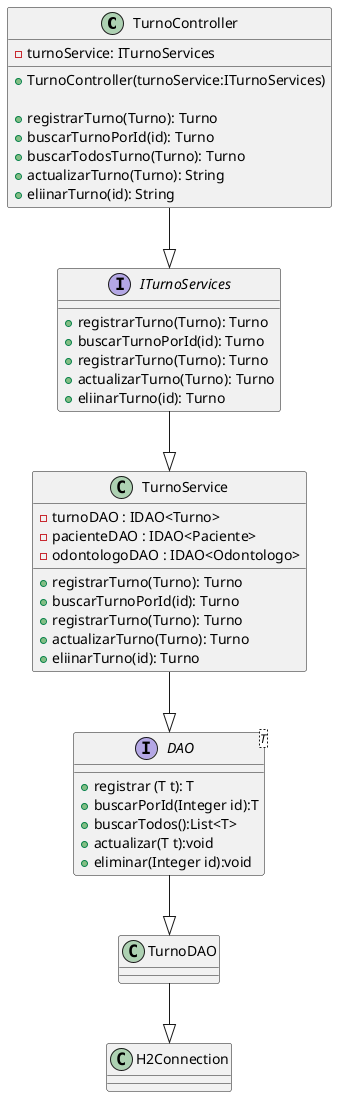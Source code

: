 @startuml

class TurnoController{
- turnoService: ITurnoServices
+ TurnoController(turnoService:ITurnoServices)

+ registrarTurno(Turno): Turno
+ buscarTurnoPorId(id): Turno
+ buscarTodosTurno(Turno): Turno
+ actualizarTurno(Turno): String
+ eliinarTurno(id): String

}

interface ITurnoServices {
+ registrarTurno(Turno): Turno
+ buscarTurnoPorId(id): Turno
+ registrarTurno(Turno): Turno
+ actualizarTurno(Turno): Turno
+ eliinarTurno(id): Turno
}

class TurnoService {
- turnoDAO : IDAO<Turno>
- pacienteDAO : IDAO<Paciente>
- odontologoDAO : IDAO<Odontologo>
+ registrarTurno(Turno): Turno
+ buscarTurnoPorId(id): Turno
+ registrarTurno(Turno): Turno
+ actualizarTurno(Turno): Turno
+ eliinarTurno(id): Turno
}

interface DAO <T>{
+ registrar (T t): T
+ buscarPorId(Integer id):T
+ buscarTodos():List<T>
+ actualizar(T t):void
+ eliminar(Integer id):void
}

class TurnoDAO{

}

class H2Connection{
}

TurnoController --|>  ITurnoServices
ITurnoServices --|> TurnoService
TurnoService --|> DAO
DAO --|> TurnoDAO
TurnoDAO --|> H2Connection
@enduml
